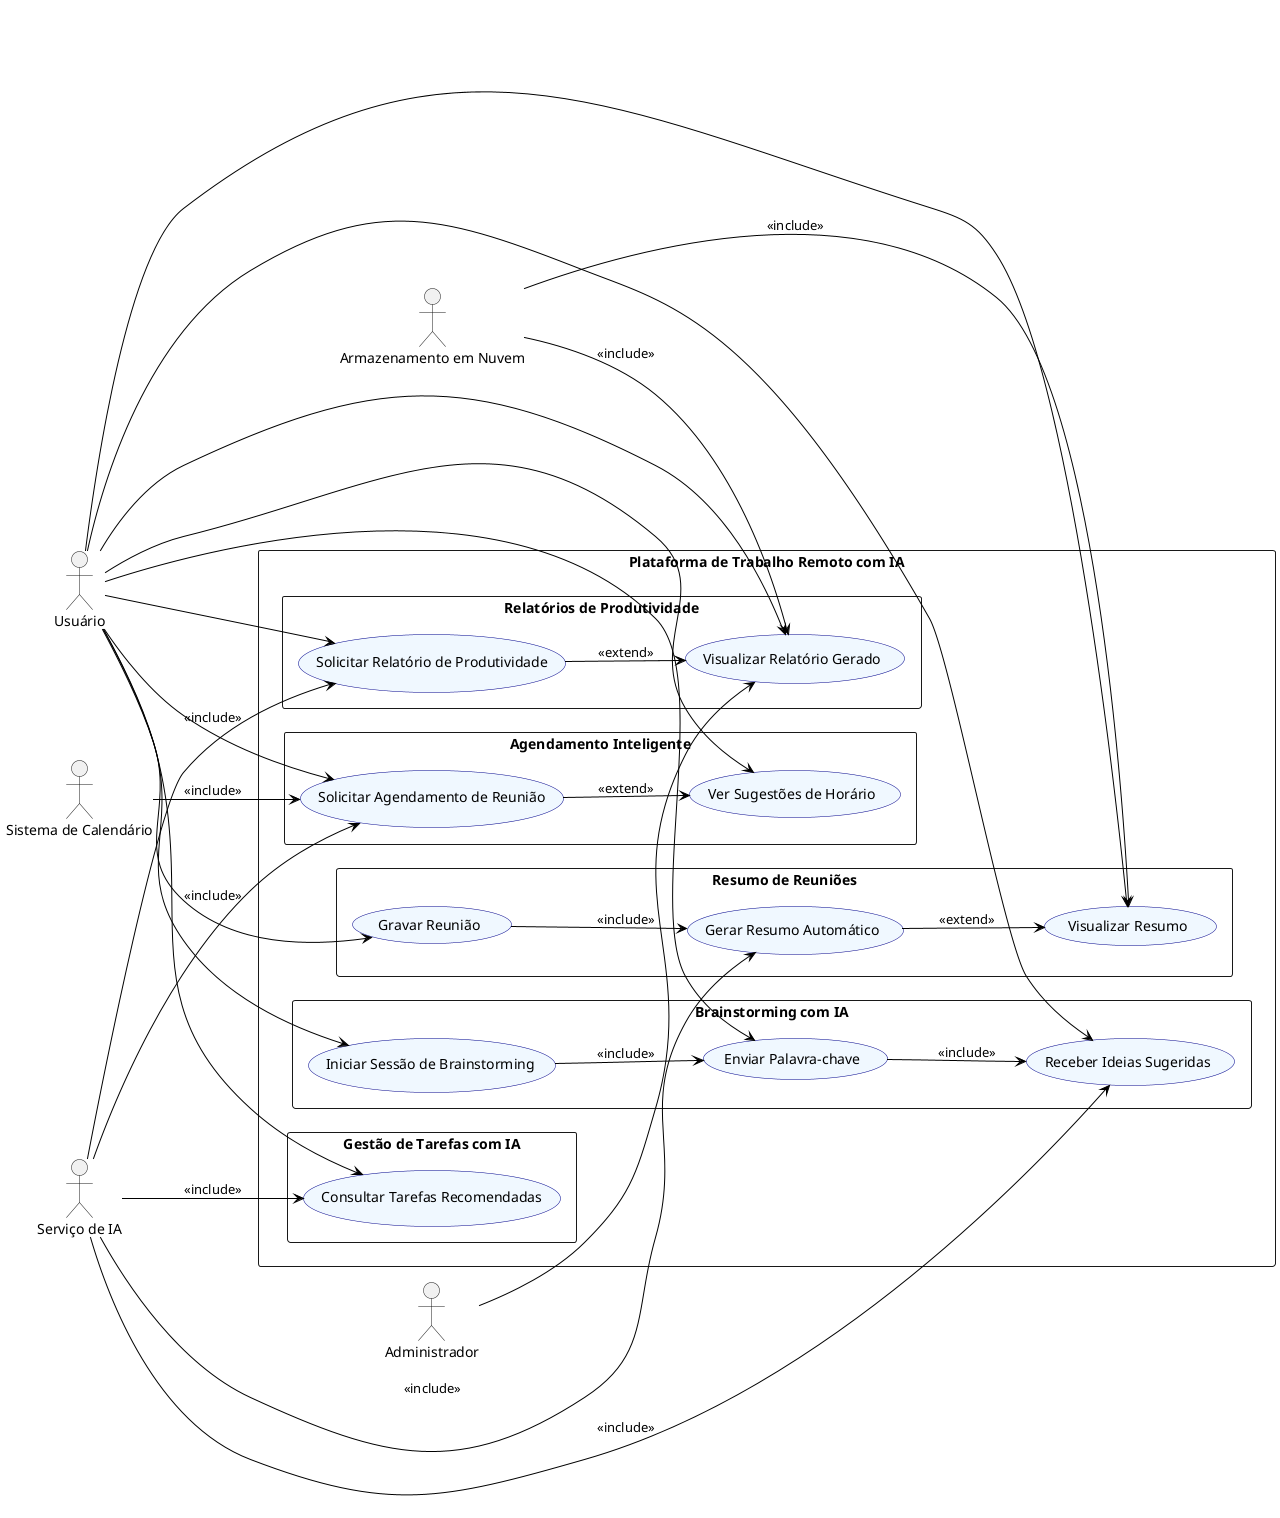 @startuml
left to right direction
skinparam packageStyle rectangle
skinparam usecase {
  BackgroundColor #F0F8FF
  BorderColor DarkBlue
  ArrowColor Black
}

actor "Usuário" as Usuario
actor "Administrador" as Admin
actor "Sistema de Calendário" as Calendario
actor "Armazenamento em Nuvem" as Storage
actor "Serviço de IA" as IA

rectangle "Plataforma de Trabalho Remoto com IA" {
  
  package "Relatórios de Produtividade" {
    usecase "Solicitar Relatório de Produtividade" as RF01
    usecase "Visualizar Relatório Gerado" as RF01B
  }

  package "Agendamento Inteligente" {
    usecase "Solicitar Agendamento de Reunião" as RF02
    usecase "Ver Sugestões de Horário" as RF02B
  }

  package "Resumo de Reuniões" {
    usecase "Gravar Reunião" as RF03A
    usecase "Gerar Resumo Automático" as RF03
    usecase "Visualizar Resumo" as RF03B
  }

  package "Gestão de Tarefas com IA" {
    usecase "Consultar Tarefas Recomendadas" as RF04
  }

  package "Brainstorming com IA" {
    usecase "Iniciar Sessão de Brainstorming" as RF05
    usecase "Enviar Palavra-chave" as RF05B
    usecase "Receber Ideias Sugeridas" as RF05C
  }

}

' Relações Usuário
Usuario --> RF01
Usuario --> RF01B
Usuario --> RF02
Usuario --> RF02B
Usuario --> RF03A
Usuario --> RF03B
Usuario --> RF04
Usuario --> RF05
Usuario --> RF05B
Usuario --> RF05C

' Admin pode acompanhar produtividade
Admin --> RF01B

' Sistema de IA
IA --> RF01 : <<include>>
IA --> RF02 : <<include>>
IA --> RF03 : <<include>>
IA --> RF04 : <<include>>
IA --> RF05C : <<include>>

' Storage externo
Storage --> RF01B : <<include>>
Storage --> RF03B : <<include>>

' Sistema de Calendário
Calendario --> RF02 : <<include>>

' Inclusões e extensões
RF01 --> RF01B : <<extend>>
RF02 --> RF02B : <<extend>>
RF03A --> RF03 : <<include>>
RF03 --> RF03B : <<extend>>
RF05 --> RF05B : <<include>>
RF05B --> RF05C : <<include>>

@enduml
